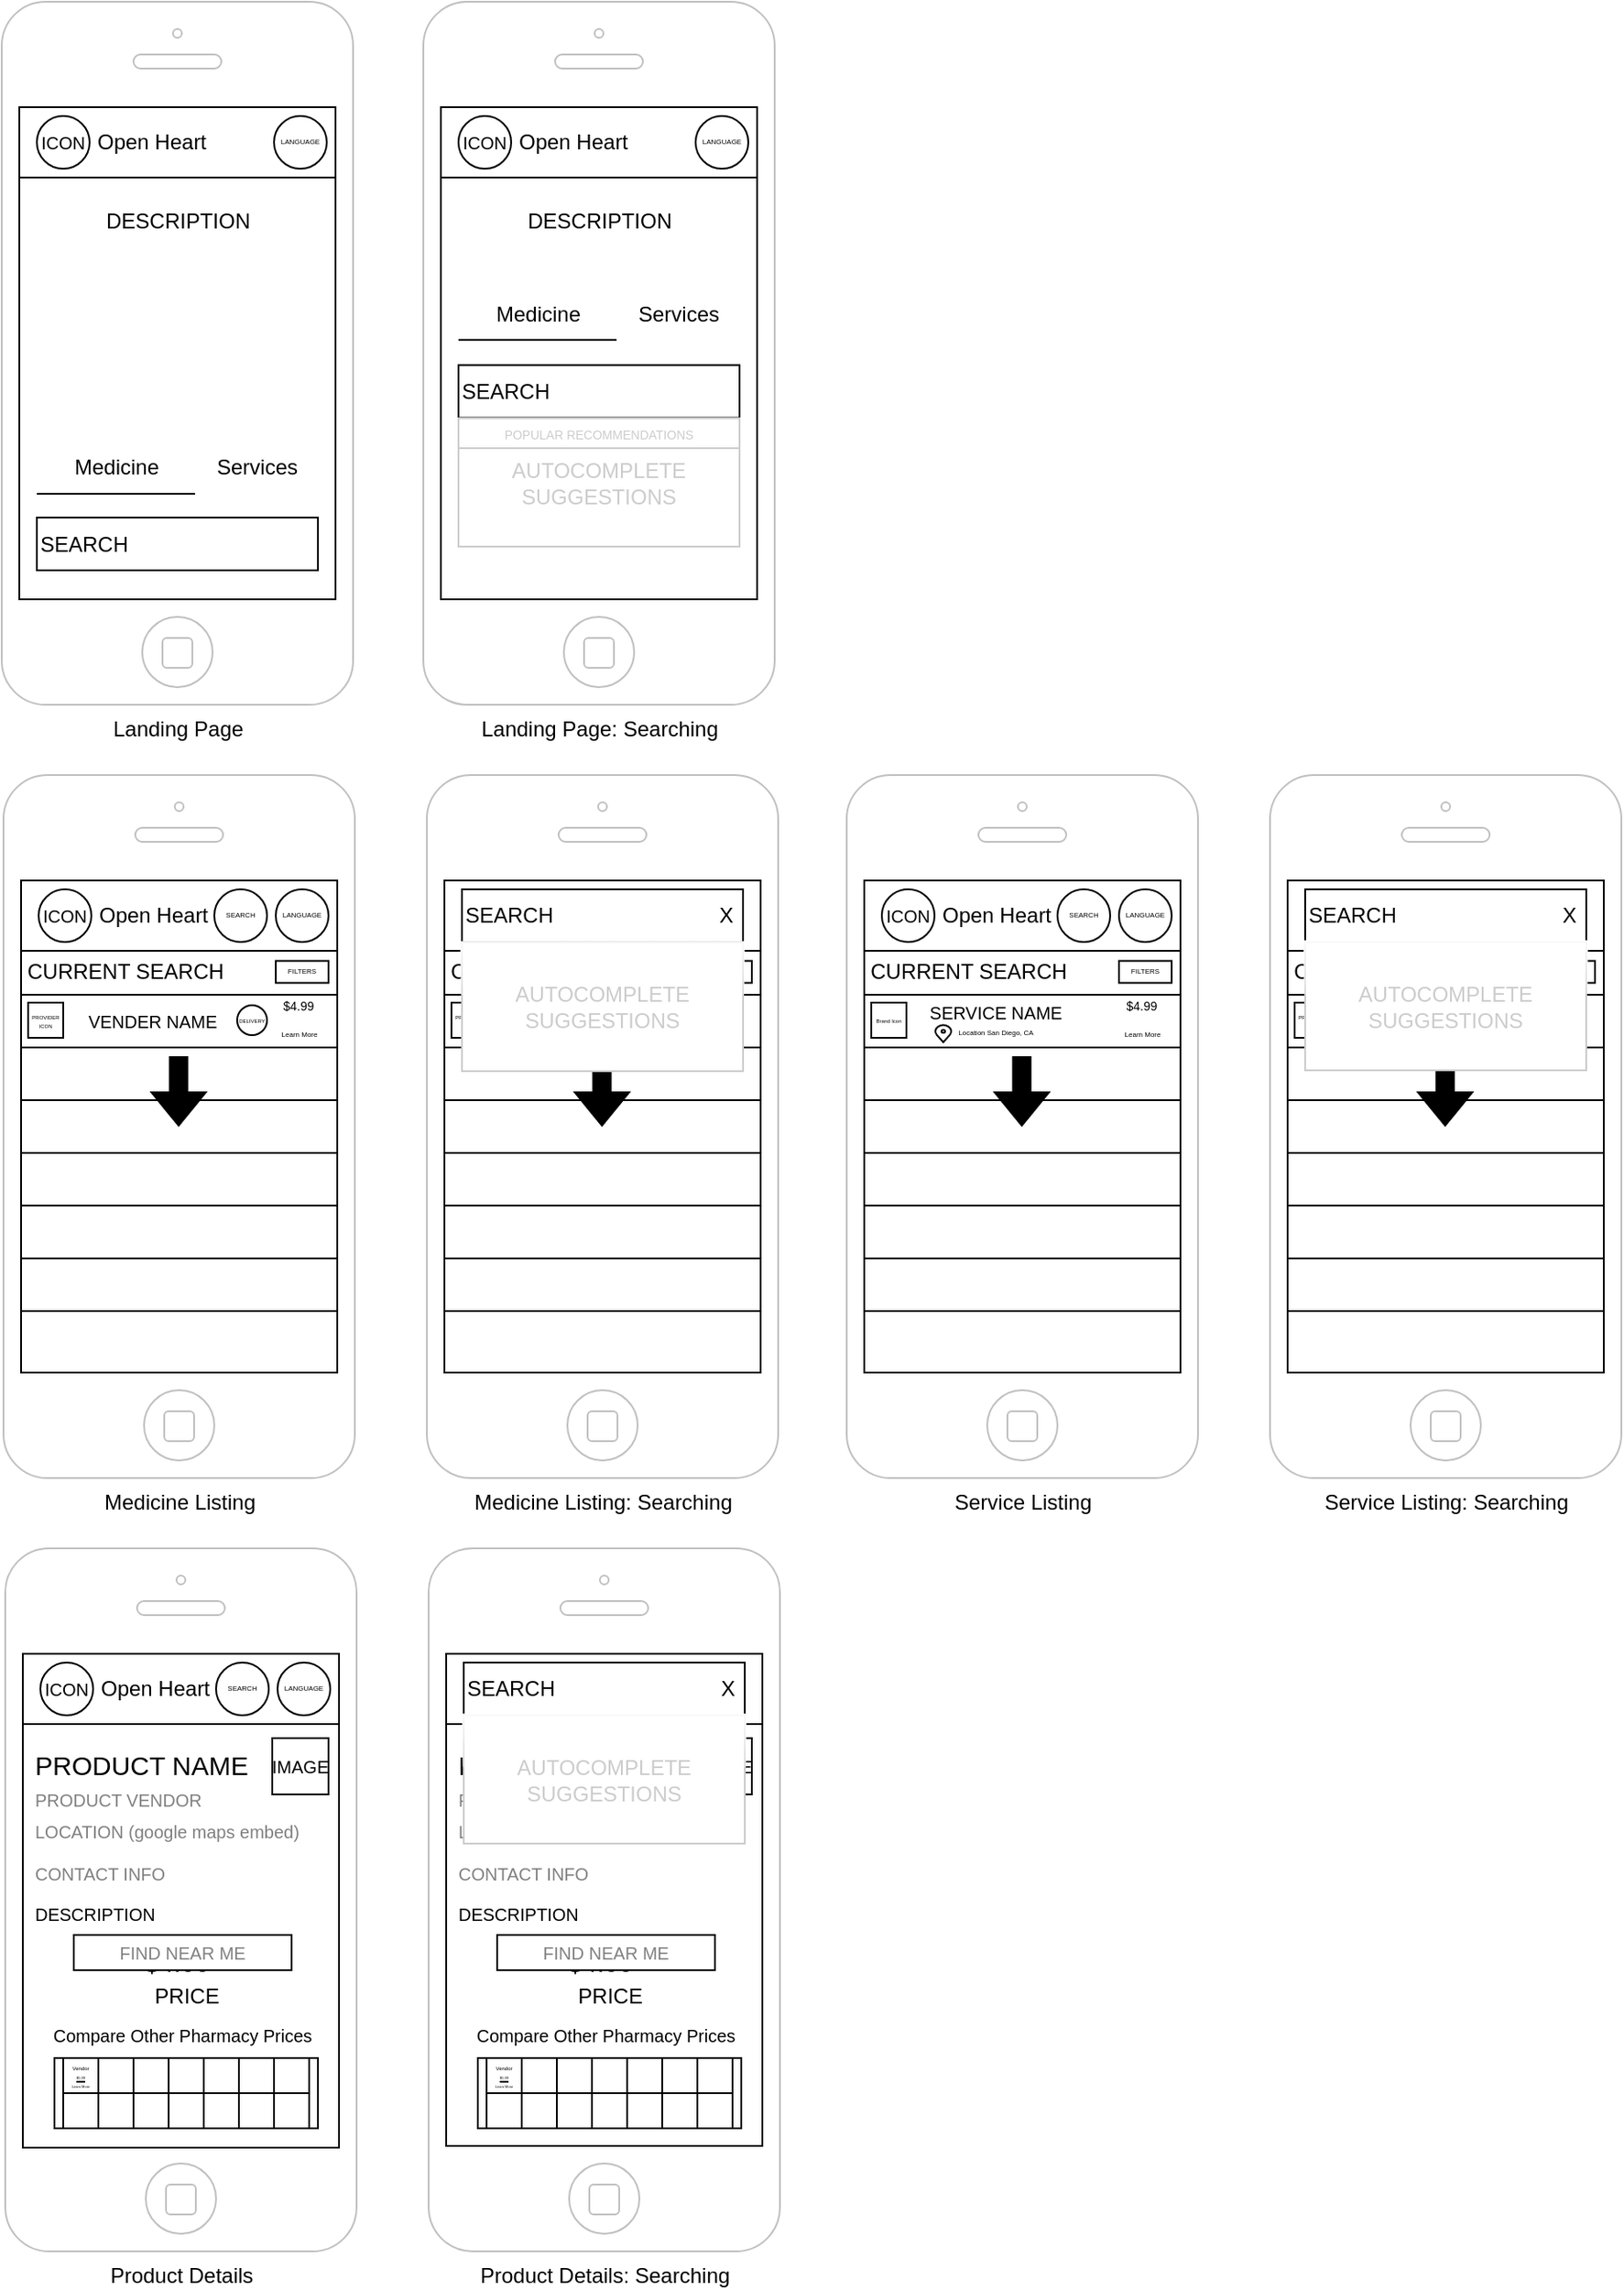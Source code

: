 <mxfile version="20.4.0" type="device"><diagram id="BF6Nqmq9Mn0wsC8L8MnG" name="Wireframe V1"><mxGraphModel dx="1720" dy="1113" grid="1" gridSize="10" guides="1" tooltips="1" connect="1" arrows="1" fold="1" page="1" pageScale="1" pageWidth="850" pageHeight="1100" math="0" shadow="0"><root><mxCell id="0"/><mxCell id="1" parent="0"/><mxCell id="cwoUMzz-xxi8BMWIq8by-133" value="Product Details: Searching" style="html=1;verticalLabelPosition=bottom;labelBackgroundColor=#ffffff;verticalAlign=top;shadow=0;dashed=0;strokeWidth=1;shape=mxgraph.ios7.misc.iphone;strokeColor=#c0c0c0;" parent="1" vertex="1"><mxGeometry x="283" y="920" width="200" height="400" as="geometry"/></mxCell><mxCell id="cwoUMzz-xxi8BMWIq8by-134" value="" style="rounded=0;whiteSpace=wrap;html=1;" parent="1" vertex="1"><mxGeometry x="293" y="980" width="180" height="280" as="geometry"/></mxCell><mxCell id="2qXh6YrL8SKsWCFAzR_5-1" value="&lt;font style=&quot;font-size: 10px;&quot;&gt;Compare Other Pharmacy Prices&lt;/font&gt;" style="text;html=1;strokeColor=none;fillColor=none;align=center;verticalAlign=middle;whiteSpace=wrap;rounded=0;shadow=0;dashed=0;labelBackgroundColor=#ffffff;fontFamily=Helvetica;fontSize=15;fontColor=#000000;" vertex="1" parent="1"><mxGeometry x="304" y="1180" width="160" height="30" as="geometry"/></mxCell><mxCell id="2qXh6YrL8SKsWCFAzR_5-2" value="&lt;h1 style=&quot;&quot;&gt;&lt;span style=&quot;font-size: 15px; font-weight: normal;&quot;&gt;PRODUCT NAME&lt;br&gt;&lt;font style=&quot;font-size: 10px;&quot; color=&quot;#808080&quot;&gt;PRODUCT VENDOR&lt;br&gt;LOCATION (google maps embed)&lt;/font&gt;&lt;/span&gt;&lt;br&gt;&lt;/h1&gt;&lt;div&gt;&lt;span style=&quot;font-size: 15px; font-weight: normal;&quot;&gt;&lt;font style=&quot;font-size: 10px;&quot; color=&quot;#808080&quot;&gt;CONTACT INFO&lt;/font&gt;&lt;/span&gt;&lt;/div&gt;&lt;p style=&quot;font-size: 10px;&quot;&gt;DESCRIPTION&lt;/p&gt;" style="text;html=1;strokeColor=none;fillColor=none;spacing=5;spacingTop=-20;whiteSpace=wrap;overflow=hidden;rounded=0;shadow=0;dashed=0;labelBackgroundColor=#ffffff;fontFamily=Helvetica;fontSize=4;fontColor=#000000;" vertex="1" parent="1"><mxGeometry x="295" y="1040" width="178" height="110" as="geometry"/></mxCell><mxCell id="2qXh6YrL8SKsWCFAzR_5-3" value="$4.99" style="text;html=1;strokeColor=none;fillColor=none;align=center;verticalAlign=middle;whiteSpace=wrap;rounded=0;shadow=0;dashed=0;labelBackgroundColor=none;fontFamily=Helvetica;fontSize=15;fontColor=#000000;" vertex="1" parent="1"><mxGeometry x="351" y="1140" width="60" height="30" as="geometry"/></mxCell><mxCell id="2qXh6YrL8SKsWCFAzR_5-4" value="" style="rounded=0;whiteSpace=wrap;html=1;shadow=0;dashed=0;labelBackgroundColor=#ffffff;strokeColor=inherit;fontFamily=Helvetica;fontSize=10;fontColor=#000000;fillColor=#ffffff;" vertex="1" parent="1"><mxGeometry x="311" y="1210" width="150" height="40" as="geometry"/></mxCell><mxCell id="2qXh6YrL8SKsWCFAzR_5-5" value="FIND NEAR ME" style="rounded=0;whiteSpace=wrap;html=1;fontSize=10;fontColor=#808080;fillColor=default;" vertex="1" parent="1"><mxGeometry x="322" y="1140" width="124" height="20" as="geometry"/></mxCell><mxCell id="2qXh6YrL8SKsWCFAzR_5-6" value="IMAGE" style="rounded=0;whiteSpace=wrap;html=1;labelBackgroundColor=none;fontSize=10;fontColor=#000000;fillColor=default;" vertex="1" parent="1"><mxGeometry x="435" y="1028" width="32" height="32" as="geometry"/></mxCell><mxCell id="2qXh6YrL8SKsWCFAzR_5-7" value="PRICE" style="text;html=1;align=center;verticalAlign=middle;resizable=0;points=[];autosize=1;strokeColor=none;fillColor=none;" vertex="1" parent="1"><mxGeometry x="356" y="1160" width="60" height="30" as="geometry"/></mxCell><mxCell id="2qXh6YrL8SKsWCFAzR_5-8" value="" style="whiteSpace=wrap;html=1;aspect=fixed;" vertex="1" parent="1"><mxGeometry x="316" y="1210" width="20" height="20" as="geometry"/></mxCell><mxCell id="2qXh6YrL8SKsWCFAzR_5-9" value="" style="whiteSpace=wrap;html=1;aspect=fixed;" vertex="1" parent="1"><mxGeometry x="316" y="1230" width="20" height="20" as="geometry"/></mxCell><mxCell id="2qXh6YrL8SKsWCFAzR_5-10" value="" style="whiteSpace=wrap;html=1;aspect=fixed;" vertex="1" parent="1"><mxGeometry x="336" y="1230" width="20" height="20" as="geometry"/></mxCell><mxCell id="2qXh6YrL8SKsWCFAzR_5-11" value="" style="whiteSpace=wrap;html=1;aspect=fixed;" vertex="1" parent="1"><mxGeometry x="356" y="1230" width="20" height="20" as="geometry"/></mxCell><mxCell id="2qXh6YrL8SKsWCFAzR_5-12" value="" style="whiteSpace=wrap;html=1;aspect=fixed;" vertex="1" parent="1"><mxGeometry x="336" y="1210" width="20" height="20" as="geometry"/></mxCell><mxCell id="2qXh6YrL8SKsWCFAzR_5-13" value="" style="whiteSpace=wrap;html=1;aspect=fixed;" vertex="1" parent="1"><mxGeometry x="356" y="1210" width="20" height="20" as="geometry"/></mxCell><mxCell id="2qXh6YrL8SKsWCFAzR_5-14" value="" style="whiteSpace=wrap;html=1;aspect=fixed;" vertex="1" parent="1"><mxGeometry x="376" y="1210" width="20" height="20" as="geometry"/></mxCell><mxCell id="2qXh6YrL8SKsWCFAzR_5-15" value="" style="whiteSpace=wrap;html=1;aspect=fixed;" vertex="1" parent="1"><mxGeometry x="376" y="1230" width="20" height="20" as="geometry"/></mxCell><mxCell id="2qXh6YrL8SKsWCFAzR_5-16" value="" style="whiteSpace=wrap;html=1;aspect=fixed;" vertex="1" parent="1"><mxGeometry x="396" y="1230" width="20" height="20" as="geometry"/></mxCell><mxCell id="2qXh6YrL8SKsWCFAzR_5-17" value="" style="whiteSpace=wrap;html=1;aspect=fixed;" vertex="1" parent="1"><mxGeometry x="416" y="1230" width="20" height="20" as="geometry"/></mxCell><mxCell id="2qXh6YrL8SKsWCFAzR_5-18" value="" style="whiteSpace=wrap;html=1;aspect=fixed;" vertex="1" parent="1"><mxGeometry x="396" y="1210" width="20" height="20" as="geometry"/></mxCell><mxCell id="2qXh6YrL8SKsWCFAzR_5-19" value="" style="whiteSpace=wrap;html=1;aspect=fixed;" vertex="1" parent="1"><mxGeometry x="416" y="1210" width="20" height="20" as="geometry"/></mxCell><mxCell id="2qXh6YrL8SKsWCFAzR_5-20" value="" style="whiteSpace=wrap;html=1;aspect=fixed;" vertex="1" parent="1"><mxGeometry x="436" y="1230" width="20" height="20" as="geometry"/></mxCell><mxCell id="2qXh6YrL8SKsWCFAzR_5-21" value="" style="whiteSpace=wrap;html=1;aspect=fixed;" vertex="1" parent="1"><mxGeometry x="436" y="1210" width="20" height="20" as="geometry"/></mxCell><mxCell id="2qXh6YrL8SKsWCFAzR_5-22" value="&lt;font style=&quot;font-size: 3px;&quot;&gt;Vendor&lt;/font&gt;" style="text;html=1;strokeColor=none;fillColor=none;align=center;verticalAlign=middle;whiteSpace=wrap;rounded=0;" vertex="1" parent="1"><mxGeometry x="321" y="1210" width="10" height="5" as="geometry"/></mxCell><mxCell id="2qXh6YrL8SKsWCFAzR_5-23" value="&lt;span style=&quot;font-size: 2px;&quot;&gt;&lt;u&gt;$5.99&lt;/u&gt;&lt;br&gt;&lt;/span&gt;" style="text;html=1;strokeColor=none;fillColor=none;align=center;verticalAlign=middle;whiteSpace=wrap;rounded=0;" vertex="1" parent="1"><mxGeometry x="321" y="1215" width="10" height="5" as="geometry"/></mxCell><mxCell id="2qXh6YrL8SKsWCFAzR_5-24" value="&lt;span style=&quot;font-size: 2px;&quot;&gt;Learn More&lt;br&gt;&lt;/span&gt;" style="text;html=1;strokeColor=none;fillColor=none;align=center;verticalAlign=middle;whiteSpace=wrap;rounded=0;" vertex="1" parent="1"><mxGeometry x="316" y="1220" width="20" height="5" as="geometry"/></mxCell><mxCell id="cwoUMzz-xxi8BMWIq8by-110" value="Product Details" style="html=1;verticalLabelPosition=bottom;labelBackgroundColor=#ffffff;verticalAlign=top;shadow=0;dashed=0;strokeWidth=1;shape=mxgraph.ios7.misc.iphone;strokeColor=#c0c0c0;" parent="1" vertex="1"><mxGeometry x="42" y="920" width="200" height="400" as="geometry"/></mxCell><mxCell id="cwoUMzz-xxi8BMWIq8by-155" value="" style="rounded=0;whiteSpace=wrap;html=1;" parent="1" vertex="1"><mxGeometry x="52" y="981" width="180" height="280" as="geometry"/></mxCell><mxCell id="kjh3Ffxa5WrGPyFlcFS6-42" value="&lt;font style=&quot;font-size: 10px;&quot;&gt;Compare Other Pharmacy Prices&lt;/font&gt;" style="text;html=1;strokeColor=none;fillColor=none;align=center;verticalAlign=middle;whiteSpace=wrap;rounded=0;shadow=0;dashed=0;labelBackgroundColor=#ffffff;fontFamily=Helvetica;fontSize=15;fontColor=#000000;" parent="1" vertex="1"><mxGeometry x="63" y="1180" width="160" height="30" as="geometry"/></mxCell><mxCell id="l8L-djeJX__ADWPgUyyj-1" value="Landing Page" style="html=1;verticalLabelPosition=bottom;labelBackgroundColor=#ffffff;verticalAlign=top;shadow=0;dashed=0;strokeWidth=1;shape=mxgraph.ios7.misc.iphone;strokeColor=#c0c0c0;" parent="1" vertex="1"><mxGeometry x="40" y="40" width="200" height="400" as="geometry"/></mxCell><mxCell id="l8L-djeJX__ADWPgUyyj-5" value="" style="rounded=0;whiteSpace=wrap;html=1;" parent="1" vertex="1"><mxGeometry x="50" y="100" width="180" height="280" as="geometry"/></mxCell><mxCell id="l8L-djeJX__ADWPgUyyj-6" value="&lt;div align=&quot;left&quot;&gt;&lt;br&gt;&lt;/div&gt;" style="rounded=0;whiteSpace=wrap;html=1;" parent="1" vertex="1"><mxGeometry x="50" y="100" width="180" height="40" as="geometry"/></mxCell><mxCell id="l8L-djeJX__ADWPgUyyj-7" value="Open Heart" style="text;html=1;align=center;verticalAlign=middle;resizable=0;points=[];autosize=1;strokeColor=none;fillColor=none;" parent="1" vertex="1"><mxGeometry x="80" y="105" width="90" height="30" as="geometry"/></mxCell><mxCell id="l8L-djeJX__ADWPgUyyj-8" value="ICON" style="ellipse;whiteSpace=wrap;html=1;aspect=fixed;fontColor=#000000;fontSize=10;" parent="1" vertex="1"><mxGeometry x="60" y="105" width="30" height="30" as="geometry"/></mxCell><mxCell id="VjVeDKKV8K--LKB9OgCT-2" value="SEARCH" style="rounded=0;whiteSpace=wrap;html=1;align=left;" parent="1" vertex="1"><mxGeometry x="60" y="333.5" width="160" height="30" as="geometry"/></mxCell><mxCell id="VjVeDKKV8K--LKB9OgCT-6" value="DESCRIPTION" style="text;html=1;align=center;verticalAlign=middle;resizable=0;points=[];autosize=1;strokeColor=none;fillColor=none;" parent="1" vertex="1"><mxGeometry x="85" y="150" width="110" height="30" as="geometry"/></mxCell><mxCell id="zWEXrryGNobt6EYgCl7V-2" value="" style="endArrow=none;html=1;rounded=0;strokeWidth=1;" parent="1" edge="1"><mxGeometry width="50" height="50" relative="1" as="geometry"><mxPoint x="60" y="320" as="sourcePoint"/><mxPoint x="150" y="320" as="targetPoint"/></mxGeometry></mxCell><mxCell id="zWEXrryGNobt6EYgCl7V-1" value="Medicine" style="text;html=1;align=center;verticalAlign=middle;resizable=0;points=[];autosize=1;strokeColor=none;fillColor=none;" parent="1" vertex="1"><mxGeometry x="70" y="290" width="70" height="30" as="geometry"/></mxCell><mxCell id="zWEXrryGNobt6EYgCl7V-3" value="Services" style="text;html=1;align=center;verticalAlign=middle;resizable=0;points=[];autosize=1;strokeColor=none;fillColor=none;" parent="1" vertex="1"><mxGeometry x="150" y="290" width="70" height="30" as="geometry"/></mxCell><mxCell id="SvC9HemqfVNoh47XAF8o-24" value="Landing Page: Searching" style="html=1;verticalLabelPosition=bottom;labelBackgroundColor=#ffffff;verticalAlign=top;shadow=0;dashed=0;strokeWidth=1;shape=mxgraph.ios7.misc.iphone;strokeColor=#c0c0c0;" parent="1" vertex="1"><mxGeometry x="280" y="40" width="200" height="400" as="geometry"/></mxCell><mxCell id="SvC9HemqfVNoh47XAF8o-25" value="" style="rounded=0;whiteSpace=wrap;html=1;" parent="1" vertex="1"><mxGeometry x="290" y="100" width="180" height="280" as="geometry"/></mxCell><mxCell id="SvC9HemqfVNoh47XAF8o-26" value="&lt;div align=&quot;left&quot;&gt;&lt;br&gt;&lt;/div&gt;" style="rounded=0;whiteSpace=wrap;html=1;" parent="1" vertex="1"><mxGeometry x="290" y="100" width="180" height="40" as="geometry"/></mxCell><mxCell id="SvC9HemqfVNoh47XAF8o-27" value="Open Heart" style="text;html=1;align=center;verticalAlign=middle;resizable=0;points=[];autosize=1;strokeColor=none;fillColor=none;" parent="1" vertex="1"><mxGeometry x="320" y="105" width="90" height="30" as="geometry"/></mxCell><mxCell id="SvC9HemqfVNoh47XAF8o-28" value="ICON" style="ellipse;whiteSpace=wrap;html=1;aspect=fixed;fontColor=#000000;fontSize=10;" parent="1" vertex="1"><mxGeometry x="300" y="105" width="30" height="30" as="geometry"/></mxCell><mxCell id="SvC9HemqfVNoh47XAF8o-29" value="SEARCH" style="rounded=0;whiteSpace=wrap;html=1;align=left;" parent="1" vertex="1"><mxGeometry x="300" y="246.75" width="160" height="30" as="geometry"/></mxCell><mxCell id="SvC9HemqfVNoh47XAF8o-30" value="DESCRIPTION" style="text;html=1;align=center;verticalAlign=middle;resizable=0;points=[];autosize=1;strokeColor=none;fillColor=none;" parent="1" vertex="1"><mxGeometry x="325" y="150" width="110" height="30" as="geometry"/></mxCell><mxCell id="SvC9HemqfVNoh47XAF8o-32" value="" style="endArrow=none;html=1;rounded=0;strokeWidth=1;" parent="1" edge="1"><mxGeometry width="50" height="50" relative="1" as="geometry"><mxPoint x="300" y="232.42" as="sourcePoint"/><mxPoint x="390" y="232.42" as="targetPoint"/></mxGeometry></mxCell><mxCell id="SvC9HemqfVNoh47XAF8o-33" value="Medicine" style="text;html=1;align=center;verticalAlign=middle;resizable=0;points=[];autosize=1;strokeColor=none;fillColor=none;" parent="1" vertex="1"><mxGeometry x="310" y="203.25" width="70" height="30" as="geometry"/></mxCell><mxCell id="SvC9HemqfVNoh47XAF8o-34" value="Services" style="text;html=1;align=center;verticalAlign=middle;resizable=0;points=[];autosize=1;strokeColor=none;fillColor=none;" parent="1" vertex="1"><mxGeometry x="390" y="203.25" width="70" height="30" as="geometry"/></mxCell><mxCell id="SvC9HemqfVNoh47XAF8o-35" value="&lt;div&gt;&lt;font style=&quot;font-size: 12px;&quot; color=&quot;#CCCCCC&quot;&gt;AUTOCOMPLETE&lt;/font&gt;&lt;/div&gt;&lt;div&gt;&lt;font style=&quot;font-size: 12px;&quot; color=&quot;#CCCCCC&quot;&gt;SUGGESTIONS&lt;/font&gt;&lt;/div&gt;" style="rounded=0;whiteSpace=wrap;html=1;glass=1;strokeColor=#CCCCCC;strokeWidth=1;fontSize=4;fillColor=none;gradientColor=none;" parent="1" vertex="1"><mxGeometry x="300" y="277" width="160" height="73" as="geometry"/></mxCell><mxCell id="kjh3Ffxa5WrGPyFlcFS6-1" value="&lt;font style=&quot;font-size: 7px;&quot; color=&quot;#CCCCCC&quot;&gt;POPULAR RECOMMENDATIONS&lt;br&gt;&lt;/font&gt;" style="rounded=0;whiteSpace=wrap;html=1;strokeColor=#CCCCCC;align=center;verticalAlign=bottom;" parent="1" vertex="1"><mxGeometry x="300" y="277" width="160" height="17" as="geometry"/></mxCell><mxCell id="KgX6k2p-ActsvpDyTIyY-1" value="Medicine Listing" style="html=1;verticalLabelPosition=bottom;labelBackgroundColor=#ffffff;verticalAlign=top;shadow=0;dashed=0;strokeWidth=1;shape=mxgraph.ios7.misc.iphone;strokeColor=#c0c0c0;" parent="1" vertex="1"><mxGeometry x="41" y="480" width="200" height="400" as="geometry"/></mxCell><mxCell id="KgX6k2p-ActsvpDyTIyY-2" value="" style="rounded=0;whiteSpace=wrap;html=1;" parent="1" vertex="1"><mxGeometry x="51" y="540" width="180" height="280" as="geometry"/></mxCell><mxCell id="KgX6k2p-ActsvpDyTIyY-3" value="&lt;div align=&quot;left&quot;&gt;&lt;br&gt;&lt;/div&gt;" style="rounded=0;whiteSpace=wrap;html=1;" parent="1" vertex="1"><mxGeometry x="51" y="540" width="180" height="40" as="geometry"/></mxCell><mxCell id="KgX6k2p-ActsvpDyTIyY-4" value="Open Heart" style="text;html=1;align=center;verticalAlign=middle;resizable=0;points=[];autosize=1;strokeColor=none;fillColor=none;" parent="1" vertex="1"><mxGeometry x="81" y="545" width="90" height="30" as="geometry"/></mxCell><mxCell id="KgX6k2p-ActsvpDyTIyY-5" value="ICON" style="ellipse;whiteSpace=wrap;html=1;aspect=fixed;fontColor=#000000;fontSize=10;" parent="1" vertex="1"><mxGeometry x="61" y="545" width="30" height="30" as="geometry"/></mxCell><mxCell id="KgX6k2p-ActsvpDyTIyY-15" value="&lt;div style=&quot;font-size: 4px;&quot;&gt;&lt;font style=&quot;font-size: 4px;&quot;&gt;LANGUAGE&lt;/font&gt;&lt;/div&gt;" style="ellipse;whiteSpace=wrap;html=1;aspect=fixed;fontColor=#000000;fontSize=10;" parent="1" vertex="1"><mxGeometry x="196" y="545" width="30" height="30" as="geometry"/></mxCell><mxCell id="KgX6k2p-ActsvpDyTIyY-16" value="&lt;div style=&quot;font-size: 4px;&quot;&gt;&lt;font style=&quot;font-size: 4px;&quot;&gt;SEARCH&lt;/font&gt;&lt;/div&gt;" style="ellipse;whiteSpace=wrap;html=1;aspect=fixed;fontColor=#000000;fontSize=10;" parent="1" vertex="1"><mxGeometry x="161" y="545" width="30" height="30" as="geometry"/></mxCell><mxCell id="kjh3Ffxa5WrGPyFlcFS6-20" value="" style="html=1;shadow=0;dashed=0;shape=mxgraph.bootstrap.rrect;rSize=1;strokeColor=#000000;html=1;whiteSpace=wrap;fillColor=#FFFFFF;fontColor=#000000;labelBackgroundColor=#ffffff;fontSize=7;gradientColor=none;verticalAlign=middle;" parent="1" vertex="1"><mxGeometry x="51" y="605" width="180" height="150" as="geometry"/></mxCell><mxCell id="kjh3Ffxa5WrGPyFlcFS6-21" value="" style="html=1;shadow=0;dashed=0;shape=mxgraph.bootstrap.topButton;rSize=0;strokeColor=inherit;fillColor=#ffffff;fontColor=#6C767D;perimeter=none;whiteSpace=wrap;resizeWidth=1;align=left;spacing=10;labelBackgroundColor=#ffffff;fontSize=7;" parent="kjh3Ffxa5WrGPyFlcFS6-20" vertex="1"><mxGeometry width="180" height="30" relative="1" as="geometry"/></mxCell><mxCell id="kjh3Ffxa5WrGPyFlcFS6-22" value="" style="strokeColor=inherit;fillColor=inherit;gradientColor=inherit;fontColor=inherit;html=1;shadow=0;dashed=0;perimeter=none;whiteSpace=wrap;resizeWidth=1;align=left;spacing=10;labelBackgroundColor=#ffffff;fontSize=7;" parent="kjh3Ffxa5WrGPyFlcFS6-20" vertex="1"><mxGeometry width="180" height="30" relative="1" as="geometry"><mxPoint y="30" as="offset"/></mxGeometry></mxCell><mxCell id="kjh3Ffxa5WrGPyFlcFS6-23" value="" style="strokeColor=inherit;fillColor=inherit;gradientColor=inherit;fontColor=inherit;html=1;shadow=0;dashed=0;perimeter=none;whiteSpace=wrap;resizeWidth=1;align=left;spacing=10;labelBackgroundColor=#ffffff;fontSize=7;" parent="kjh3Ffxa5WrGPyFlcFS6-20" vertex="1"><mxGeometry width="180" height="30" relative="1" as="geometry"><mxPoint y="60" as="offset"/></mxGeometry></mxCell><mxCell id="kjh3Ffxa5WrGPyFlcFS6-24" value="" style="strokeColor=inherit;fillColor=inherit;gradientColor=inherit;fontColor=inherit;html=1;shadow=0;dashed=0;perimeter=none;whiteSpace=wrap;resizeWidth=1;align=left;spacing=10;labelBackgroundColor=#ffffff;fontSize=7;" parent="kjh3Ffxa5WrGPyFlcFS6-20" vertex="1"><mxGeometry width="180" height="30" relative="1" as="geometry"><mxPoint y="90" as="offset"/></mxGeometry></mxCell><mxCell id="kjh3Ffxa5WrGPyFlcFS6-25" value="" style="strokeColor=inherit;fillColor=inherit;gradientColor=inherit;fontColor=inherit;html=1;shadow=0;dashed=0;shape=mxgraph.bootstrap.bottomButton;rSize=0;perimeter=none;whiteSpace=wrap;resizeWidth=1;resizeHeight=0;align=left;spacing=10;labelBackgroundColor=#ffffff;fontSize=7;" parent="kjh3Ffxa5WrGPyFlcFS6-20" vertex="1"><mxGeometry y="1" width="180" height="30" relative="1" as="geometry"><mxPoint y="-30" as="offset"/></mxGeometry></mxCell><mxCell id="kjh3Ffxa5WrGPyFlcFS6-27" value="$4.99" style="text;html=1;strokeColor=none;fillColor=none;align=center;verticalAlign=middle;whiteSpace=wrap;rounded=0;shadow=0;dashed=0;labelBackgroundColor=#ffffff;fontFamily=Helvetica;fontSize=7;fontColor=#000000;" parent="kjh3Ffxa5WrGPyFlcFS6-20" vertex="1"><mxGeometry x="140" y="3" width="36" height="8" as="geometry"/></mxCell><mxCell id="cwoUMzz-xxi8BMWIq8by-2" value="&lt;div style=&quot;font-size: 3px;&quot;&gt;&lt;font style=&quot;font-size: 3px;&quot;&gt;DELIVERY&lt;/font&gt;&lt;/div&gt;" style="ellipse;whiteSpace=wrap;html=1;aspect=fixed;fontColor=#000000;fontSize=10;" parent="kjh3Ffxa5WrGPyFlcFS6-20" vertex="1"><mxGeometry x="123" y="6" width="17" height="17" as="geometry"/></mxCell><mxCell id="kjh3Ffxa5WrGPyFlcFS6-29" value="&lt;font style=&quot;font-size: 4px;&quot;&gt;Learn More&lt;/font&gt;" style="text;html=1;strokeColor=none;fillColor=none;align=center;verticalAlign=middle;whiteSpace=wrap;rounded=0;shadow=0;dashed=0;labelBackgroundColor=#ffffff;fontFamily=Helvetica;fontSize=7;fontColor=#000000;" parent="kjh3Ffxa5WrGPyFlcFS6-20" vertex="1"><mxGeometry x="144.5" y="19.5" width="27" height="5" as="geometry"/></mxCell><mxCell id="kjh3Ffxa5WrGPyFlcFS6-30" value="&lt;font style=&quot;font-size: 3px;&quot;&gt;PROVIDER&lt;br&gt;ICON&lt;/font&gt;" style="whiteSpace=wrap;html=1;aspect=fixed;shadow=0;dashed=0;labelBackgroundColor=#ffffff;strokeColor=inherit;fontFamily=Helvetica;fontSize=4;fontColor=#000000;fillColor=#ffffff;" parent="kjh3Ffxa5WrGPyFlcFS6-20" vertex="1"><mxGeometry x="4" y="4.5" width="20" height="20" as="geometry"/></mxCell><mxCell id="kjh3Ffxa5WrGPyFlcFS6-31" value="&lt;div align=&quot;center&quot;&gt;&lt;font style=&quot;font-size: 10px;&quot;&gt;VENDER NAME&lt;/font&gt;&lt;br&gt;&lt;/div&gt;" style="text;whiteSpace=wrap;html=1;fontSize=4;fontFamily=Helvetica;fontColor=#000000;align=center;verticalAlign=middle;" parent="kjh3Ffxa5WrGPyFlcFS6-20" vertex="1"><mxGeometry x="30" y="4.5" width="90" height="20" as="geometry"/></mxCell><mxCell id="cwoUMzz-xxi8BMWIq8by-16" value="" style="shape=flexArrow;endArrow=classic;html=1;rounded=0;fontSize=3;fillColor=#000000;" parent="kjh3Ffxa5WrGPyFlcFS6-20" edge="1"><mxGeometry width="50" height="50" relative="1" as="geometry"><mxPoint x="89.69" y="35" as="sourcePoint"/><mxPoint x="89.69" y="75" as="targetPoint"/></mxGeometry></mxCell><mxCell id="KgX6k2p-ActsvpDyTIyY-17" value="&lt;div style=&quot;font-size: 4px;&quot;&gt;&lt;font style=&quot;font-size: 4px;&quot;&gt;LANGUAGE&lt;/font&gt;&lt;/div&gt;" style="ellipse;whiteSpace=wrap;html=1;aspect=fixed;fontColor=#000000;fontSize=10;" parent="1" vertex="1"><mxGeometry x="435" y="105" width="30" height="30" as="geometry"/></mxCell><mxCell id="KgX6k2p-ActsvpDyTIyY-18" value="&lt;div style=&quot;font-size: 4px;&quot;&gt;&lt;font style=&quot;font-size: 4px;&quot;&gt;LANGUAGE&lt;/font&gt;&lt;/div&gt;" style="ellipse;whiteSpace=wrap;html=1;aspect=fixed;fontColor=#000000;fontSize=10;" parent="1" vertex="1"><mxGeometry x="195" y="105" width="30" height="30" as="geometry"/></mxCell><mxCell id="cwoUMzz-xxi8BMWIq8by-14" value="CURRENT SEARCH" style="text;html=1;align=center;verticalAlign=middle;resizable=0;points=[];autosize=1;strokeColor=none;fillColor=none;" parent="1" vertex="1"><mxGeometry x="40" y="577" width="140" height="30" as="geometry"/></mxCell><mxCell id="kjh3Ffxa5WrGPyFlcFS6-34" value="" style="strokeColor=inherit;fillColor=inherit;gradientColor=inherit;fontColor=inherit;html=1;shadow=0;dashed=0;shape=mxgraph.bootstrap.bottomButton;rSize=0;perimeter=none;whiteSpace=wrap;resizeWidth=1;resizeHeight=0;align=left;spacing=10;labelBackgroundColor=#ffffff;fontSize=7;" parent="1" vertex="1"><mxGeometry x="51" y="755" width="180" height="30" as="geometry"/></mxCell><mxCell id="kjh3Ffxa5WrGPyFlcFS6-35" value="FILTERS" style="rounded=0;whiteSpace=wrap;html=1;shadow=0;dashed=0;labelBackgroundColor=#ffffff;strokeColor=inherit;fontFamily=Helvetica;fontSize=4;fontColor=#000000;fillColor=#ffffff;" parent="1" vertex="1"><mxGeometry x="196" y="585.75" width="30" height="12.5" as="geometry"/></mxCell><mxCell id="cwoUMzz-xxi8BMWIq8by-18" value="Medicine Listing: Searching" style="html=1;verticalLabelPosition=bottom;labelBackgroundColor=#ffffff;verticalAlign=top;shadow=0;dashed=0;strokeWidth=1;shape=mxgraph.ios7.misc.iphone;strokeColor=#c0c0c0;" parent="1" vertex="1"><mxGeometry x="282" y="480" width="200" height="400" as="geometry"/></mxCell><mxCell id="cwoUMzz-xxi8BMWIq8by-19" value="" style="rounded=0;whiteSpace=wrap;html=1;" parent="1" vertex="1"><mxGeometry x="292" y="540" width="180" height="280" as="geometry"/></mxCell><mxCell id="cwoUMzz-xxi8BMWIq8by-20" value="&lt;div align=&quot;left&quot;&gt;&lt;br&gt;&lt;/div&gt;" style="rounded=0;whiteSpace=wrap;html=1;" parent="1" vertex="1"><mxGeometry x="292" y="540" width="180" height="40" as="geometry"/></mxCell><mxCell id="cwoUMzz-xxi8BMWIq8by-37" value="CURRENT SEARCH" style="text;html=1;align=center;verticalAlign=middle;resizable=0;points=[];autosize=1;strokeColor=none;fillColor=none;" parent="1" vertex="1"><mxGeometry x="281" y="577" width="140" height="30" as="geometry"/></mxCell><mxCell id="cwoUMzz-xxi8BMWIq8by-38" value="" style="strokeColor=inherit;fillColor=inherit;gradientColor=inherit;fontColor=inherit;html=1;shadow=0;dashed=0;shape=mxgraph.bootstrap.bottomButton;rSize=0;perimeter=none;whiteSpace=wrap;resizeWidth=1;resizeHeight=0;align=left;spacing=10;labelBackgroundColor=#ffffff;fontSize=7;" parent="1" vertex="1"><mxGeometry x="292" y="755" width="180" height="30" as="geometry"/></mxCell><mxCell id="cwoUMzz-xxi8BMWIq8by-39" value="FILTERS" style="rounded=0;whiteSpace=wrap;html=1;shadow=0;dashed=0;labelBackgroundColor=#ffffff;strokeColor=inherit;fontFamily=Helvetica;fontSize=4;fontColor=#000000;fillColor=#ffffff;" parent="1" vertex="1"><mxGeometry x="437" y="585.75" width="30" height="12.5" as="geometry"/></mxCell><mxCell id="cwoUMzz-xxi8BMWIq8by-41" value="SEARCH" style="rounded=0;whiteSpace=wrap;html=1;align=left;" parent="1" vertex="1"><mxGeometry x="302" y="545" width="160" height="30" as="geometry"/></mxCell><mxCell id="cwoUMzz-xxi8BMWIq8by-42" value="&lt;font style=&quot;font-size: 12px;&quot;&gt;X&lt;/font&gt;" style="text;html=1;align=center;verticalAlign=middle;resizable=0;points=[];autosize=1;strokeColor=none;fillColor=none;fontSize=3;" parent="1" vertex="1"><mxGeometry x="437" y="545" width="30" height="30" as="geometry"/></mxCell><mxCell id="cwoUMzz-xxi8BMWIq8by-25" value="" style="html=1;shadow=0;dashed=0;shape=mxgraph.bootstrap.rrect;rSize=1;strokeColor=#000000;html=1;whiteSpace=wrap;fillColor=#FFFFFF;fontColor=#000000;labelBackgroundColor=#ffffff;fontSize=7;gradientColor=none;verticalAlign=middle;" parent="1" vertex="1"><mxGeometry x="292" y="605" width="180" height="150" as="geometry"/></mxCell><mxCell id="cwoUMzz-xxi8BMWIq8by-26" value="" style="html=1;shadow=0;dashed=0;shape=mxgraph.bootstrap.topButton;rSize=0;strokeColor=inherit;fillColor=#ffffff;fontColor=#6C767D;perimeter=none;whiteSpace=wrap;resizeWidth=1;align=left;spacing=10;labelBackgroundColor=#ffffff;fontSize=7;" parent="cwoUMzz-xxi8BMWIq8by-25" vertex="1"><mxGeometry width="180" height="30" relative="1" as="geometry"/></mxCell><mxCell id="cwoUMzz-xxi8BMWIq8by-27" value="" style="strokeColor=inherit;fillColor=inherit;gradientColor=inherit;fontColor=inherit;html=1;shadow=0;dashed=0;perimeter=none;whiteSpace=wrap;resizeWidth=1;align=left;spacing=10;labelBackgroundColor=#ffffff;fontSize=7;" parent="cwoUMzz-xxi8BMWIq8by-25" vertex="1"><mxGeometry width="180" height="30" relative="1" as="geometry"><mxPoint y="30" as="offset"/></mxGeometry></mxCell><mxCell id="cwoUMzz-xxi8BMWIq8by-28" value="" style="strokeColor=inherit;fillColor=inherit;gradientColor=inherit;fontColor=inherit;html=1;shadow=0;dashed=0;perimeter=none;whiteSpace=wrap;resizeWidth=1;align=left;spacing=10;labelBackgroundColor=#ffffff;fontSize=7;" parent="cwoUMzz-xxi8BMWIq8by-25" vertex="1"><mxGeometry width="180" height="30" relative="1" as="geometry"><mxPoint y="60" as="offset"/></mxGeometry></mxCell><mxCell id="cwoUMzz-xxi8BMWIq8by-29" value="" style="strokeColor=inherit;fillColor=inherit;gradientColor=inherit;fontColor=inherit;html=1;shadow=0;dashed=0;perimeter=none;whiteSpace=wrap;resizeWidth=1;align=left;spacing=10;labelBackgroundColor=#ffffff;fontSize=7;" parent="cwoUMzz-xxi8BMWIq8by-25" vertex="1"><mxGeometry width="180" height="30" relative="1" as="geometry"><mxPoint y="90" as="offset"/></mxGeometry></mxCell><mxCell id="cwoUMzz-xxi8BMWIq8by-30" value="" style="strokeColor=inherit;fillColor=inherit;gradientColor=inherit;fontColor=inherit;html=1;shadow=0;dashed=0;shape=mxgraph.bootstrap.bottomButton;rSize=0;perimeter=none;whiteSpace=wrap;resizeWidth=1;resizeHeight=0;align=left;spacing=10;labelBackgroundColor=#ffffff;fontSize=7;" parent="cwoUMzz-xxi8BMWIq8by-25" vertex="1"><mxGeometry y="1" width="180" height="30" relative="1" as="geometry"><mxPoint y="-30" as="offset"/></mxGeometry></mxCell><mxCell id="cwoUMzz-xxi8BMWIq8by-31" value="$4.99" style="text;html=1;strokeColor=none;fillColor=none;align=center;verticalAlign=middle;whiteSpace=wrap;rounded=0;shadow=0;dashed=0;labelBackgroundColor=#ffffff;fontFamily=Helvetica;fontSize=7;fontColor=#000000;" parent="cwoUMzz-xxi8BMWIq8by-25" vertex="1"><mxGeometry x="140" y="3" width="36" height="8" as="geometry"/></mxCell><mxCell id="cwoUMzz-xxi8BMWIq8by-32" value="&lt;div style=&quot;font-size: 3px;&quot;&gt;&lt;font style=&quot;font-size: 3px;&quot;&gt;DELIVERY&lt;/font&gt;&lt;/div&gt;" style="ellipse;whiteSpace=wrap;html=1;aspect=fixed;fontColor=#000000;fontSize=10;" parent="cwoUMzz-xxi8BMWIq8by-25" vertex="1"><mxGeometry x="123" y="6" width="17" height="17" as="geometry"/></mxCell><mxCell id="cwoUMzz-xxi8BMWIq8by-33" value="&lt;font style=&quot;font-size: 4px;&quot;&gt;Learn More&lt;/font&gt;" style="text;html=1;strokeColor=none;fillColor=none;align=center;verticalAlign=middle;whiteSpace=wrap;rounded=0;shadow=0;dashed=0;labelBackgroundColor=#ffffff;fontFamily=Helvetica;fontSize=7;fontColor=#000000;" parent="cwoUMzz-xxi8BMWIq8by-25" vertex="1"><mxGeometry x="144.5" y="19.5" width="27" height="5" as="geometry"/></mxCell><mxCell id="cwoUMzz-xxi8BMWIq8by-34" value="&lt;font style=&quot;font-size: 3px;&quot;&gt;PROVIDER&lt;br&gt;ICON&lt;/font&gt;" style="whiteSpace=wrap;html=1;aspect=fixed;shadow=0;dashed=0;labelBackgroundColor=#ffffff;strokeColor=inherit;fontFamily=Helvetica;fontSize=4;fontColor=#000000;fillColor=#ffffff;" parent="cwoUMzz-xxi8BMWIq8by-25" vertex="1"><mxGeometry x="4" y="4.5" width="20" height="20" as="geometry"/></mxCell><mxCell id="cwoUMzz-xxi8BMWIq8by-35" value="&lt;div align=&quot;center&quot;&gt;&lt;font style=&quot;font-size: 10px;&quot;&gt;PRODUCT NAME&lt;/font&gt;&lt;br&gt;&lt;/div&gt;" style="text;whiteSpace=wrap;html=1;fontSize=4;fontFamily=Helvetica;fontColor=#000000;align=center;verticalAlign=middle;" parent="cwoUMzz-xxi8BMWIq8by-25" vertex="1"><mxGeometry x="30" y="4.5" width="90" height="20" as="geometry"/></mxCell><mxCell id="cwoUMzz-xxi8BMWIq8by-36" value="" style="shape=flexArrow;endArrow=classic;html=1;rounded=0;fontSize=3;fillColor=#000000;" parent="cwoUMzz-xxi8BMWIq8by-25" edge="1"><mxGeometry width="50" height="50" relative="1" as="geometry"><mxPoint x="89.69" y="35" as="sourcePoint"/><mxPoint x="89.69" y="75" as="targetPoint"/></mxGeometry></mxCell><mxCell id="cwoUMzz-xxi8BMWIq8by-43" value="&lt;div&gt;&lt;font style=&quot;font-size: 12px;&quot; color=&quot;#CCCCCC&quot;&gt;AUTOCOMPLETE&lt;/font&gt;&lt;/div&gt;&lt;div&gt;&lt;font style=&quot;font-size: 12px;&quot; color=&quot;#CCCCCC&quot;&gt;SUGGESTIONS&lt;/font&gt;&lt;/div&gt;" style="rounded=0;whiteSpace=wrap;html=1;glass=1;strokeColor=#CCCCCC;strokeWidth=1;fontSize=4;fillColor=default;gradientColor=none;" parent="cwoUMzz-xxi8BMWIq8by-25" vertex="1"><mxGeometry x="10" y="-29.5" width="160" height="73" as="geometry"/></mxCell><mxCell id="cwoUMzz-xxi8BMWIq8by-44" value="Service Listing" style="html=1;verticalLabelPosition=bottom;labelBackgroundColor=#ffffff;verticalAlign=top;shadow=0;dashed=0;strokeWidth=1;shape=mxgraph.ios7.misc.iphone;strokeColor=#c0c0c0;" parent="1" vertex="1"><mxGeometry x="521" y="480" width="200" height="400" as="geometry"/></mxCell><mxCell id="cwoUMzz-xxi8BMWIq8by-45" value="" style="rounded=0;whiteSpace=wrap;html=1;" parent="1" vertex="1"><mxGeometry x="531" y="540" width="180" height="280" as="geometry"/></mxCell><mxCell id="cwoUMzz-xxi8BMWIq8by-46" value="&lt;div align=&quot;left&quot;&gt;&lt;br&gt;&lt;/div&gt;" style="rounded=0;whiteSpace=wrap;html=1;" parent="1" vertex="1"><mxGeometry x="531" y="540" width="180" height="40" as="geometry"/></mxCell><mxCell id="cwoUMzz-xxi8BMWIq8by-47" value="Open Heart" style="text;html=1;align=center;verticalAlign=middle;resizable=0;points=[];autosize=1;strokeColor=none;fillColor=none;" parent="1" vertex="1"><mxGeometry x="561" y="545" width="90" height="30" as="geometry"/></mxCell><mxCell id="cwoUMzz-xxi8BMWIq8by-48" value="ICON" style="ellipse;whiteSpace=wrap;html=1;aspect=fixed;fontColor=#000000;fontSize=10;" parent="1" vertex="1"><mxGeometry x="541" y="545" width="30" height="30" as="geometry"/></mxCell><mxCell id="cwoUMzz-xxi8BMWIq8by-49" value="&lt;div style=&quot;font-size: 4px;&quot;&gt;&lt;font style=&quot;font-size: 4px;&quot;&gt;LANGUAGE&lt;/font&gt;&lt;/div&gt;" style="ellipse;whiteSpace=wrap;html=1;aspect=fixed;fontColor=#000000;fontSize=10;" parent="1" vertex="1"><mxGeometry x="676" y="545" width="30" height="30" as="geometry"/></mxCell><mxCell id="cwoUMzz-xxi8BMWIq8by-50" value="&lt;div style=&quot;font-size: 4px;&quot;&gt;&lt;font style=&quot;font-size: 4px;&quot;&gt;SEARCH&lt;/font&gt;&lt;/div&gt;" style="ellipse;whiteSpace=wrap;html=1;aspect=fixed;fontColor=#000000;fontSize=10;" parent="1" vertex="1"><mxGeometry x="641" y="545" width="30" height="30" as="geometry"/></mxCell><mxCell id="cwoUMzz-xxi8BMWIq8by-51" value="" style="html=1;shadow=0;dashed=0;shape=mxgraph.bootstrap.rrect;rSize=1;strokeColor=#000000;html=1;whiteSpace=wrap;fillColor=#FFFFFF;fontColor=#000000;labelBackgroundColor=#ffffff;fontSize=7;gradientColor=none;verticalAlign=middle;" parent="1" vertex="1"><mxGeometry x="531" y="605" width="180" height="150" as="geometry"/></mxCell><mxCell id="cwoUMzz-xxi8BMWIq8by-52" value="" style="html=1;shadow=0;dashed=0;shape=mxgraph.bootstrap.topButton;rSize=0;strokeColor=inherit;fillColor=#ffffff;fontColor=#6C767D;perimeter=none;whiteSpace=wrap;resizeWidth=1;align=left;spacing=10;labelBackgroundColor=#ffffff;fontSize=7;" parent="cwoUMzz-xxi8BMWIq8by-51" vertex="1"><mxGeometry width="180" height="30" relative="1" as="geometry"/></mxCell><mxCell id="cwoUMzz-xxi8BMWIq8by-53" value="" style="strokeColor=inherit;fillColor=inherit;gradientColor=inherit;fontColor=inherit;html=1;shadow=0;dashed=0;perimeter=none;whiteSpace=wrap;resizeWidth=1;align=left;spacing=10;labelBackgroundColor=#ffffff;fontSize=7;" parent="cwoUMzz-xxi8BMWIq8by-51" vertex="1"><mxGeometry width="180" height="30" relative="1" as="geometry"><mxPoint y="30" as="offset"/></mxGeometry></mxCell><mxCell id="cwoUMzz-xxi8BMWIq8by-54" value="" style="strokeColor=inherit;fillColor=inherit;gradientColor=inherit;fontColor=inherit;html=1;shadow=0;dashed=0;perimeter=none;whiteSpace=wrap;resizeWidth=1;align=left;spacing=10;labelBackgroundColor=#ffffff;fontSize=7;" parent="cwoUMzz-xxi8BMWIq8by-51" vertex="1"><mxGeometry width="180" height="30" relative="1" as="geometry"><mxPoint y="60" as="offset"/></mxGeometry></mxCell><mxCell id="cwoUMzz-xxi8BMWIq8by-55" value="" style="strokeColor=inherit;fillColor=inherit;gradientColor=inherit;fontColor=inherit;html=1;shadow=0;dashed=0;perimeter=none;whiteSpace=wrap;resizeWidth=1;align=left;spacing=10;labelBackgroundColor=#ffffff;fontSize=7;" parent="cwoUMzz-xxi8BMWIq8by-51" vertex="1"><mxGeometry width="180" height="30" relative="1" as="geometry"><mxPoint y="90" as="offset"/></mxGeometry></mxCell><mxCell id="cwoUMzz-xxi8BMWIq8by-56" value="" style="strokeColor=inherit;fillColor=inherit;gradientColor=inherit;fontColor=inherit;html=1;shadow=0;dashed=0;shape=mxgraph.bootstrap.bottomButton;rSize=0;perimeter=none;whiteSpace=wrap;resizeWidth=1;resizeHeight=0;align=left;spacing=10;labelBackgroundColor=#ffffff;fontSize=7;" parent="cwoUMzz-xxi8BMWIq8by-51" vertex="1"><mxGeometry y="1" width="180" height="30" relative="1" as="geometry"><mxPoint y="-30" as="offset"/></mxGeometry></mxCell><mxCell id="cwoUMzz-xxi8BMWIq8by-57" value="$4.99" style="text;html=1;strokeColor=none;fillColor=none;align=center;verticalAlign=middle;whiteSpace=wrap;rounded=0;shadow=0;dashed=0;labelBackgroundColor=#ffffff;fontFamily=Helvetica;fontSize=7;fontColor=#000000;" parent="cwoUMzz-xxi8BMWIq8by-51" vertex="1"><mxGeometry x="140" y="3" width="36" height="8" as="geometry"/></mxCell><mxCell id="cwoUMzz-xxi8BMWIq8by-59" value="&lt;font style=&quot;font-size: 4px;&quot;&gt;Learn More&lt;/font&gt;" style="text;html=1;strokeColor=none;fillColor=none;align=center;verticalAlign=middle;whiteSpace=wrap;rounded=0;shadow=0;dashed=0;labelBackgroundColor=#ffffff;fontFamily=Helvetica;fontSize=7;fontColor=#000000;" parent="cwoUMzz-xxi8BMWIq8by-51" vertex="1"><mxGeometry x="144.5" y="19.5" width="27" height="5" as="geometry"/></mxCell><mxCell id="cwoUMzz-xxi8BMWIq8by-60" value="&lt;span style=&quot;font-size: 3px;&quot;&gt;Brand Icon&lt;/span&gt;" style="whiteSpace=wrap;html=1;aspect=fixed;shadow=0;dashed=0;labelBackgroundColor=#ffffff;strokeColor=inherit;fontFamily=Helvetica;fontSize=4;fontColor=#000000;fillColor=#ffffff;" parent="cwoUMzz-xxi8BMWIq8by-51" vertex="1"><mxGeometry x="4" y="4.5" width="20" height="20" as="geometry"/></mxCell><mxCell id="cwoUMzz-xxi8BMWIq8by-61" value="&lt;div align=&quot;center&quot;&gt;&lt;font style=&quot;font-size: 10px;&quot;&gt;SERVICE NAME&lt;/font&gt;&lt;br&gt;&lt;/div&gt;" style="text;whiteSpace=wrap;html=1;fontSize=4;fontFamily=Helvetica;fontColor=#000000;align=center;verticalAlign=middle;" parent="cwoUMzz-xxi8BMWIq8by-51" vertex="1"><mxGeometry x="30" width="90" height="20" as="geometry"/></mxCell><mxCell id="cwoUMzz-xxi8BMWIq8by-62" value="" style="shape=flexArrow;endArrow=classic;html=1;rounded=0;fontSize=3;fillColor=#000000;" parent="cwoUMzz-xxi8BMWIq8by-51" edge="1"><mxGeometry width="50" height="50" relative="1" as="geometry"><mxPoint x="89.69" y="35" as="sourcePoint"/><mxPoint x="89.69" y="75" as="targetPoint"/></mxGeometry></mxCell><mxCell id="kjh3Ffxa5WrGPyFlcFS6-37" value="" style="html=1;verticalLabelPosition=bottom;align=center;labelBackgroundColor=#ffffff;verticalAlign=top;strokeWidth=1;strokeColor=#000000;shadow=0;dashed=0;shape=mxgraph.ios7.icons.location;fontFamily=Helvetica;fontSize=4;fontColor=#000000;fillColor=#ffffff;" parent="cwoUMzz-xxi8BMWIq8by-51" vertex="1"><mxGeometry x="40" y="17" width="10" height="10" as="geometry"/></mxCell><mxCell id="kjh3Ffxa5WrGPyFlcFS6-38" value="Location San Diego, CA" style="text;html=1;strokeColor=none;fillColor=none;align=center;verticalAlign=middle;whiteSpace=wrap;rounded=0;shadow=0;dashed=0;labelBackgroundColor=#ffffff;fontFamily=Helvetica;fontSize=4;fontColor=#000000;" parent="cwoUMzz-xxi8BMWIq8by-51" vertex="1"><mxGeometry x="50" y="15.5" width="50" height="13" as="geometry"/></mxCell><mxCell id="cwoUMzz-xxi8BMWIq8by-63" value="CURRENT SEARCH" style="text;html=1;align=center;verticalAlign=middle;resizable=0;points=[];autosize=1;strokeColor=none;fillColor=none;" parent="1" vertex="1"><mxGeometry x="520" y="577" width="140" height="30" as="geometry"/></mxCell><mxCell id="cwoUMzz-xxi8BMWIq8by-64" value="" style="strokeColor=inherit;fillColor=inherit;gradientColor=inherit;fontColor=inherit;html=1;shadow=0;dashed=0;shape=mxgraph.bootstrap.bottomButton;rSize=0;perimeter=none;whiteSpace=wrap;resizeWidth=1;resizeHeight=0;align=left;spacing=10;labelBackgroundColor=#ffffff;fontSize=7;" parent="1" vertex="1"><mxGeometry x="531" y="755" width="180" height="30" as="geometry"/></mxCell><mxCell id="cwoUMzz-xxi8BMWIq8by-65" value="FILTERS" style="rounded=0;whiteSpace=wrap;html=1;shadow=0;dashed=0;labelBackgroundColor=#ffffff;strokeColor=inherit;fontFamily=Helvetica;fontSize=4;fontColor=#000000;fillColor=#ffffff;" parent="1" vertex="1"><mxGeometry x="676" y="585.75" width="30" height="12.5" as="geometry"/></mxCell><mxCell id="cwoUMzz-xxi8BMWIq8by-66" value="Service Listing: Searching" style="html=1;verticalLabelPosition=bottom;labelBackgroundColor=#ffffff;verticalAlign=top;shadow=0;dashed=0;strokeWidth=1;shape=mxgraph.ios7.misc.iphone;strokeColor=#c0c0c0;" parent="1" vertex="1"><mxGeometry x="762" y="480" width="200" height="400" as="geometry"/></mxCell><mxCell id="cwoUMzz-xxi8BMWIq8by-67" value="" style="rounded=0;whiteSpace=wrap;html=1;" parent="1" vertex="1"><mxGeometry x="772" y="540" width="180" height="280" as="geometry"/></mxCell><mxCell id="cwoUMzz-xxi8BMWIq8by-68" value="&lt;div align=&quot;left&quot;&gt;&lt;br&gt;&lt;/div&gt;" style="rounded=0;whiteSpace=wrap;html=1;" parent="1" vertex="1"><mxGeometry x="772" y="540" width="180" height="40" as="geometry"/></mxCell><mxCell id="cwoUMzz-xxi8BMWIq8by-69" value="CURRENT SEARCH" style="text;html=1;align=center;verticalAlign=middle;resizable=0;points=[];autosize=1;strokeColor=none;fillColor=none;" parent="1" vertex="1"><mxGeometry x="761" y="577" width="140" height="30" as="geometry"/></mxCell><mxCell id="cwoUMzz-xxi8BMWIq8by-70" value="" style="strokeColor=inherit;fillColor=inherit;gradientColor=inherit;fontColor=inherit;html=1;shadow=0;dashed=0;shape=mxgraph.bootstrap.bottomButton;rSize=0;perimeter=none;whiteSpace=wrap;resizeWidth=1;resizeHeight=0;align=left;spacing=10;labelBackgroundColor=#ffffff;fontSize=7;" parent="1" vertex="1"><mxGeometry x="772" y="755" width="180" height="30" as="geometry"/></mxCell><mxCell id="cwoUMzz-xxi8BMWIq8by-71" value="FILTERS" style="rounded=0;whiteSpace=wrap;html=1;shadow=0;dashed=0;labelBackgroundColor=#ffffff;strokeColor=inherit;fontFamily=Helvetica;fontSize=4;fontColor=#000000;fillColor=#ffffff;" parent="1" vertex="1"><mxGeometry x="917" y="585.75" width="30" height="12.5" as="geometry"/></mxCell><mxCell id="cwoUMzz-xxi8BMWIq8by-72" value="SEARCH" style="rounded=0;whiteSpace=wrap;html=1;align=left;" parent="1" vertex="1"><mxGeometry x="782" y="545" width="160" height="30" as="geometry"/></mxCell><mxCell id="cwoUMzz-xxi8BMWIq8by-73" value="&lt;font style=&quot;font-size: 12px;&quot;&gt;X&lt;/font&gt;" style="text;html=1;align=center;verticalAlign=middle;resizable=0;points=[];autosize=1;strokeColor=none;fillColor=none;fontSize=3;" parent="1" vertex="1"><mxGeometry x="917" y="545" width="30" height="30" as="geometry"/></mxCell><mxCell id="cwoUMzz-xxi8BMWIq8by-74" value="" style="html=1;shadow=0;dashed=0;shape=mxgraph.bootstrap.rrect;rSize=1;strokeColor=#000000;html=1;whiteSpace=wrap;fillColor=#FFFFFF;fontColor=#000000;labelBackgroundColor=#ffffff;fontSize=7;gradientColor=none;verticalAlign=middle;" parent="1" vertex="1"><mxGeometry x="772" y="605" width="180" height="150" as="geometry"/></mxCell><mxCell id="cwoUMzz-xxi8BMWIq8by-75" value="" style="html=1;shadow=0;dashed=0;shape=mxgraph.bootstrap.topButton;rSize=0;strokeColor=inherit;fillColor=#ffffff;fontColor=#6C767D;perimeter=none;whiteSpace=wrap;resizeWidth=1;align=left;spacing=10;labelBackgroundColor=#ffffff;fontSize=7;" parent="cwoUMzz-xxi8BMWIq8by-74" vertex="1"><mxGeometry width="180" height="30" relative="1" as="geometry"/></mxCell><mxCell id="cwoUMzz-xxi8BMWIq8by-76" value="" style="strokeColor=inherit;fillColor=inherit;gradientColor=inherit;fontColor=inherit;html=1;shadow=0;dashed=0;perimeter=none;whiteSpace=wrap;resizeWidth=1;align=left;spacing=10;labelBackgroundColor=#ffffff;fontSize=7;" parent="cwoUMzz-xxi8BMWIq8by-74" vertex="1"><mxGeometry width="180" height="30" relative="1" as="geometry"><mxPoint y="30" as="offset"/></mxGeometry></mxCell><mxCell id="cwoUMzz-xxi8BMWIq8by-77" value="" style="strokeColor=inherit;fillColor=inherit;gradientColor=inherit;fontColor=inherit;html=1;shadow=0;dashed=0;perimeter=none;whiteSpace=wrap;resizeWidth=1;align=left;spacing=10;labelBackgroundColor=#ffffff;fontSize=7;" parent="cwoUMzz-xxi8BMWIq8by-74" vertex="1"><mxGeometry width="180" height="30" relative="1" as="geometry"><mxPoint y="60" as="offset"/></mxGeometry></mxCell><mxCell id="cwoUMzz-xxi8BMWIq8by-78" value="" style="strokeColor=inherit;fillColor=inherit;gradientColor=inherit;fontColor=inherit;html=1;shadow=0;dashed=0;perimeter=none;whiteSpace=wrap;resizeWidth=1;align=left;spacing=10;labelBackgroundColor=#ffffff;fontSize=7;" parent="cwoUMzz-xxi8BMWIq8by-74" vertex="1"><mxGeometry width="180" height="30" relative="1" as="geometry"><mxPoint y="90" as="offset"/></mxGeometry></mxCell><mxCell id="cwoUMzz-xxi8BMWIq8by-79" value="" style="strokeColor=inherit;fillColor=inherit;gradientColor=inherit;fontColor=inherit;html=1;shadow=0;dashed=0;shape=mxgraph.bootstrap.bottomButton;rSize=0;perimeter=none;whiteSpace=wrap;resizeWidth=1;resizeHeight=0;align=left;spacing=10;labelBackgroundColor=#ffffff;fontSize=7;" parent="cwoUMzz-xxi8BMWIq8by-74" vertex="1"><mxGeometry y="1" width="180" height="30" relative="1" as="geometry"><mxPoint y="-30" as="offset"/></mxGeometry></mxCell><mxCell id="cwoUMzz-xxi8BMWIq8by-80" value="$4.99" style="text;html=1;strokeColor=none;fillColor=none;align=center;verticalAlign=middle;whiteSpace=wrap;rounded=0;shadow=0;dashed=0;labelBackgroundColor=#ffffff;fontFamily=Helvetica;fontSize=7;fontColor=#000000;" parent="cwoUMzz-xxi8BMWIq8by-74" vertex="1"><mxGeometry x="140" y="3" width="36" height="8" as="geometry"/></mxCell><mxCell id="cwoUMzz-xxi8BMWIq8by-82" value="&lt;font style=&quot;font-size: 4px;&quot;&gt;Learn More&lt;/font&gt;" style="text;html=1;strokeColor=none;fillColor=none;align=center;verticalAlign=middle;whiteSpace=wrap;rounded=0;shadow=0;dashed=0;labelBackgroundColor=#ffffff;fontFamily=Helvetica;fontSize=7;fontColor=#000000;" parent="cwoUMzz-xxi8BMWIq8by-74" vertex="1"><mxGeometry x="144.5" y="19.5" width="27" height="5" as="geometry"/></mxCell><mxCell id="cwoUMzz-xxi8BMWIq8by-83" value="&lt;font style=&quot;font-size: 3px;&quot;&gt;PROVIDER&lt;br&gt;ICON&lt;/font&gt;" style="whiteSpace=wrap;html=1;aspect=fixed;shadow=0;dashed=0;labelBackgroundColor=#ffffff;strokeColor=inherit;fontFamily=Helvetica;fontSize=4;fontColor=#000000;fillColor=#ffffff;" parent="cwoUMzz-xxi8BMWIq8by-74" vertex="1"><mxGeometry x="4" y="4.5" width="20" height="20" as="geometry"/></mxCell><mxCell id="cwoUMzz-xxi8BMWIq8by-84" value="&lt;div align=&quot;center&quot;&gt;&lt;font style=&quot;font-size: 10px;&quot;&gt;SERVICE NAME&lt;/font&gt;&lt;br&gt;&lt;/div&gt;" style="text;whiteSpace=wrap;html=1;fontSize=4;fontFamily=Helvetica;fontColor=#000000;align=center;verticalAlign=middle;" parent="cwoUMzz-xxi8BMWIq8by-74" vertex="1"><mxGeometry x="30" y="4.5" width="90" height="20" as="geometry"/></mxCell><mxCell id="cwoUMzz-xxi8BMWIq8by-85" value="" style="shape=flexArrow;endArrow=classic;html=1;rounded=0;fontSize=3;fillColor=#000000;" parent="cwoUMzz-xxi8BMWIq8by-74" edge="1"><mxGeometry width="50" height="50" relative="1" as="geometry"><mxPoint x="89.69" y="35" as="sourcePoint"/><mxPoint x="89.69" y="75" as="targetPoint"/></mxGeometry></mxCell><mxCell id="cwoUMzz-xxi8BMWIq8by-86" value="&lt;div&gt;&lt;font style=&quot;font-size: 12px;&quot; color=&quot;#CCCCCC&quot;&gt;AUTOCOMPLETE&lt;/font&gt;&lt;/div&gt;&lt;div&gt;&lt;font style=&quot;font-size: 12px;&quot; color=&quot;#CCCCCC&quot;&gt;SUGGESTIONS&lt;/font&gt;&lt;/div&gt;" style="rounded=0;whiteSpace=wrap;html=1;glass=1;strokeColor=#CCCCCC;strokeWidth=1;fontSize=4;fillColor=default;gradientColor=none;" parent="1" vertex="1"><mxGeometry x="782" y="575" width="160" height="73" as="geometry"/></mxCell><mxCell id="cwoUMzz-xxi8BMWIq8by-112" value="&lt;div align=&quot;left&quot;&gt;&lt;br&gt;&lt;/div&gt;" style="rounded=0;whiteSpace=wrap;html=1;" parent="1" vertex="1"><mxGeometry x="52" y="980" width="180" height="40" as="geometry"/></mxCell><mxCell id="cwoUMzz-xxi8BMWIq8by-113" value="Open Heart" style="text;html=1;align=center;verticalAlign=middle;resizable=0;points=[];autosize=1;strokeColor=none;fillColor=none;" parent="1" vertex="1"><mxGeometry x="82" y="985" width="90" height="30" as="geometry"/></mxCell><mxCell id="cwoUMzz-xxi8BMWIq8by-114" value="ICON" style="ellipse;whiteSpace=wrap;html=1;aspect=fixed;fontColor=#000000;fontSize=10;" parent="1" vertex="1"><mxGeometry x="62" y="985" width="30" height="30" as="geometry"/></mxCell><mxCell id="cwoUMzz-xxi8BMWIq8by-115" value="&lt;div style=&quot;font-size: 4px;&quot;&gt;&lt;font style=&quot;font-size: 4px;&quot;&gt;LANGUAGE&lt;/font&gt;&lt;/div&gt;" style="ellipse;whiteSpace=wrap;html=1;aspect=fixed;fontColor=#000000;fontSize=10;" parent="1" vertex="1"><mxGeometry x="197" y="985" width="30" height="30" as="geometry"/></mxCell><mxCell id="cwoUMzz-xxi8BMWIq8by-116" value="&lt;div style=&quot;font-size: 4px;&quot;&gt;&lt;font style=&quot;font-size: 4px;&quot;&gt;SEARCH&lt;/font&gt;&lt;/div&gt;" style="ellipse;whiteSpace=wrap;html=1;aspect=fixed;fontColor=#000000;fontSize=10;" parent="1" vertex="1"><mxGeometry x="162" y="985" width="30" height="30" as="geometry"/></mxCell><mxCell id="cwoUMzz-xxi8BMWIq8by-135" value="&lt;div align=&quot;left&quot;&gt;&lt;br&gt;&lt;/div&gt;" style="rounded=0;whiteSpace=wrap;html=1;" parent="1" vertex="1"><mxGeometry x="293" y="980" width="180" height="40" as="geometry"/></mxCell><mxCell id="cwoUMzz-xxi8BMWIq8by-139" value="SEARCH" style="rounded=0;whiteSpace=wrap;html=1;align=left;" parent="1" vertex="1"><mxGeometry x="303" y="985" width="160" height="30" as="geometry"/></mxCell><mxCell id="cwoUMzz-xxi8BMWIq8by-140" value="&lt;font style=&quot;font-size: 12px;&quot;&gt;X&lt;/font&gt;" style="text;html=1;align=center;verticalAlign=middle;resizable=0;points=[];autosize=1;strokeColor=none;fillColor=none;fontSize=3;" parent="1" vertex="1"><mxGeometry x="438" y="985" width="30" height="30" as="geometry"/></mxCell><mxCell id="cwoUMzz-xxi8BMWIq8by-152" value="&lt;div&gt;&lt;font style=&quot;font-size: 12px;&quot; color=&quot;#CCCCCC&quot;&gt;AUTOCOMPLETE&lt;/font&gt;&lt;/div&gt;&lt;div&gt;&lt;font style=&quot;font-size: 12px;&quot; color=&quot;#CCCCCC&quot;&gt;SUGGESTIONS&lt;/font&gt;&lt;/div&gt;" style="rounded=0;whiteSpace=wrap;html=1;glass=1;strokeColor=#CCCCCC;strokeWidth=1;fontSize=4;fillColor=default;gradientColor=none;" parent="1" vertex="1"><mxGeometry x="303" y="1015" width="160" height="73" as="geometry"/></mxCell><mxCell id="kjh3Ffxa5WrGPyFlcFS6-39" value="&lt;h1 style=&quot;&quot;&gt;&lt;span style=&quot;font-size: 15px; font-weight: normal;&quot;&gt;PRODUCT NAME&lt;br&gt;&lt;font style=&quot;font-size: 10px;&quot; color=&quot;#808080&quot;&gt;PRODUCT VENDOR&lt;br&gt;LOCATION (google maps embed)&lt;/font&gt;&lt;/span&gt;&lt;br&gt;&lt;/h1&gt;&lt;div&gt;&lt;span style=&quot;font-size: 15px; font-weight: normal;&quot;&gt;&lt;font style=&quot;font-size: 10px;&quot; color=&quot;#808080&quot;&gt;CONTACT INFO&lt;/font&gt;&lt;/span&gt;&lt;/div&gt;&lt;p style=&quot;font-size: 10px;&quot;&gt;DESCRIPTION&lt;/p&gt;" style="text;html=1;strokeColor=none;fillColor=none;spacing=5;spacingTop=-20;whiteSpace=wrap;overflow=hidden;rounded=0;shadow=0;dashed=0;labelBackgroundColor=#ffffff;fontFamily=Helvetica;fontSize=4;fontColor=#000000;" parent="1" vertex="1"><mxGeometry x="54" y="1040" width="178" height="110" as="geometry"/></mxCell><mxCell id="kjh3Ffxa5WrGPyFlcFS6-40" value="$4.99" style="text;html=1;strokeColor=none;fillColor=none;align=center;verticalAlign=middle;whiteSpace=wrap;rounded=0;shadow=0;dashed=0;labelBackgroundColor=none;fontFamily=Helvetica;fontSize=15;fontColor=#000000;" parent="1" vertex="1"><mxGeometry x="110" y="1140" width="60" height="30" as="geometry"/></mxCell><mxCell id="kjh3Ffxa5WrGPyFlcFS6-44" value="" style="rounded=0;whiteSpace=wrap;html=1;shadow=0;dashed=0;labelBackgroundColor=#ffffff;strokeColor=inherit;fontFamily=Helvetica;fontSize=10;fontColor=#000000;fillColor=#ffffff;" parent="1" vertex="1"><mxGeometry x="70" y="1210" width="150" height="40" as="geometry"/></mxCell><mxCell id="cwoUMzz-xxi8BMWIq8by-157" value="FIND NEAR ME" style="rounded=0;whiteSpace=wrap;html=1;fontSize=10;fontColor=#808080;fillColor=default;" parent="1" vertex="1"><mxGeometry x="81" y="1140" width="124" height="20" as="geometry"/></mxCell><mxCell id="cwoUMzz-xxi8BMWIq8by-158" value="IMAGE" style="rounded=0;whiteSpace=wrap;html=1;labelBackgroundColor=none;fontSize=10;fontColor=#000000;fillColor=default;" parent="1" vertex="1"><mxGeometry x="194" y="1028" width="32" height="32" as="geometry"/></mxCell><mxCell id="B8knFZZLrj1gjl1n0ki--1" value="PRICE" style="text;html=1;align=center;verticalAlign=middle;resizable=0;points=[];autosize=1;strokeColor=none;fillColor=none;" parent="1" vertex="1"><mxGeometry x="115" y="1160" width="60" height="30" as="geometry"/></mxCell><mxCell id="f2eTOOSDU46Li-BdotlP-1" value="" style="whiteSpace=wrap;html=1;aspect=fixed;" parent="1" vertex="1"><mxGeometry x="75" y="1210" width="20" height="20" as="geometry"/></mxCell><mxCell id="f2eTOOSDU46Li-BdotlP-2" value="" style="whiteSpace=wrap;html=1;aspect=fixed;" parent="1" vertex="1"><mxGeometry x="75" y="1230" width="20" height="20" as="geometry"/></mxCell><mxCell id="f2eTOOSDU46Li-BdotlP-3" value="" style="whiteSpace=wrap;html=1;aspect=fixed;" parent="1" vertex="1"><mxGeometry x="95" y="1230" width="20" height="20" as="geometry"/></mxCell><mxCell id="f2eTOOSDU46Li-BdotlP-4" value="" style="whiteSpace=wrap;html=1;aspect=fixed;" parent="1" vertex="1"><mxGeometry x="115" y="1230" width="20" height="20" as="geometry"/></mxCell><mxCell id="f2eTOOSDU46Li-BdotlP-5" value="" style="whiteSpace=wrap;html=1;aspect=fixed;" parent="1" vertex="1"><mxGeometry x="95" y="1210" width="20" height="20" as="geometry"/></mxCell><mxCell id="f2eTOOSDU46Li-BdotlP-6" value="" style="whiteSpace=wrap;html=1;aspect=fixed;" parent="1" vertex="1"><mxGeometry x="115" y="1210" width="20" height="20" as="geometry"/></mxCell><mxCell id="f2eTOOSDU46Li-BdotlP-7" value="" style="whiteSpace=wrap;html=1;aspect=fixed;" parent="1" vertex="1"><mxGeometry x="135" y="1210" width="20" height="20" as="geometry"/></mxCell><mxCell id="f2eTOOSDU46Li-BdotlP-8" value="" style="whiteSpace=wrap;html=1;aspect=fixed;" parent="1" vertex="1"><mxGeometry x="135" y="1230" width="20" height="20" as="geometry"/></mxCell><mxCell id="f2eTOOSDU46Li-BdotlP-9" value="" style="whiteSpace=wrap;html=1;aspect=fixed;" parent="1" vertex="1"><mxGeometry x="155" y="1230" width="20" height="20" as="geometry"/></mxCell><mxCell id="f2eTOOSDU46Li-BdotlP-10" value="" style="whiteSpace=wrap;html=1;aspect=fixed;" parent="1" vertex="1"><mxGeometry x="175" y="1230" width="20" height="20" as="geometry"/></mxCell><mxCell id="f2eTOOSDU46Li-BdotlP-11" value="" style="whiteSpace=wrap;html=1;aspect=fixed;" parent="1" vertex="1"><mxGeometry x="155" y="1210" width="20" height="20" as="geometry"/></mxCell><mxCell id="f2eTOOSDU46Li-BdotlP-12" value="" style="whiteSpace=wrap;html=1;aspect=fixed;" parent="1" vertex="1"><mxGeometry x="175" y="1210" width="20" height="20" as="geometry"/></mxCell><mxCell id="f2eTOOSDU46Li-BdotlP-13" value="" style="whiteSpace=wrap;html=1;aspect=fixed;" parent="1" vertex="1"><mxGeometry x="195" y="1230" width="20" height="20" as="geometry"/></mxCell><mxCell id="f2eTOOSDU46Li-BdotlP-14" value="" style="whiteSpace=wrap;html=1;aspect=fixed;" parent="1" vertex="1"><mxGeometry x="195" y="1210" width="20" height="20" as="geometry"/></mxCell><mxCell id="f2eTOOSDU46Li-BdotlP-17" value="&lt;font style=&quot;font-size: 3px;&quot;&gt;Vendor&lt;/font&gt;" style="text;html=1;strokeColor=none;fillColor=none;align=center;verticalAlign=middle;whiteSpace=wrap;rounded=0;" parent="1" vertex="1"><mxGeometry x="80" y="1210" width="10" height="5" as="geometry"/></mxCell><mxCell id="f2eTOOSDU46Li-BdotlP-18" value="&lt;span style=&quot;font-size: 2px;&quot;&gt;&lt;u&gt;$5.99&lt;/u&gt;&lt;br&gt;&lt;/span&gt;" style="text;html=1;strokeColor=none;fillColor=none;align=center;verticalAlign=middle;whiteSpace=wrap;rounded=0;" parent="1" vertex="1"><mxGeometry x="80" y="1215" width="10" height="5" as="geometry"/></mxCell><mxCell id="f2eTOOSDU46Li-BdotlP-19" value="&lt;span style=&quot;font-size: 2px;&quot;&gt;Learn More&lt;br&gt;&lt;/span&gt;" style="text;html=1;strokeColor=none;fillColor=none;align=center;verticalAlign=middle;whiteSpace=wrap;rounded=0;" parent="1" vertex="1"><mxGeometry x="75" y="1220" width="20" height="5" as="geometry"/></mxCell></root></mxGraphModel></diagram></mxfile>